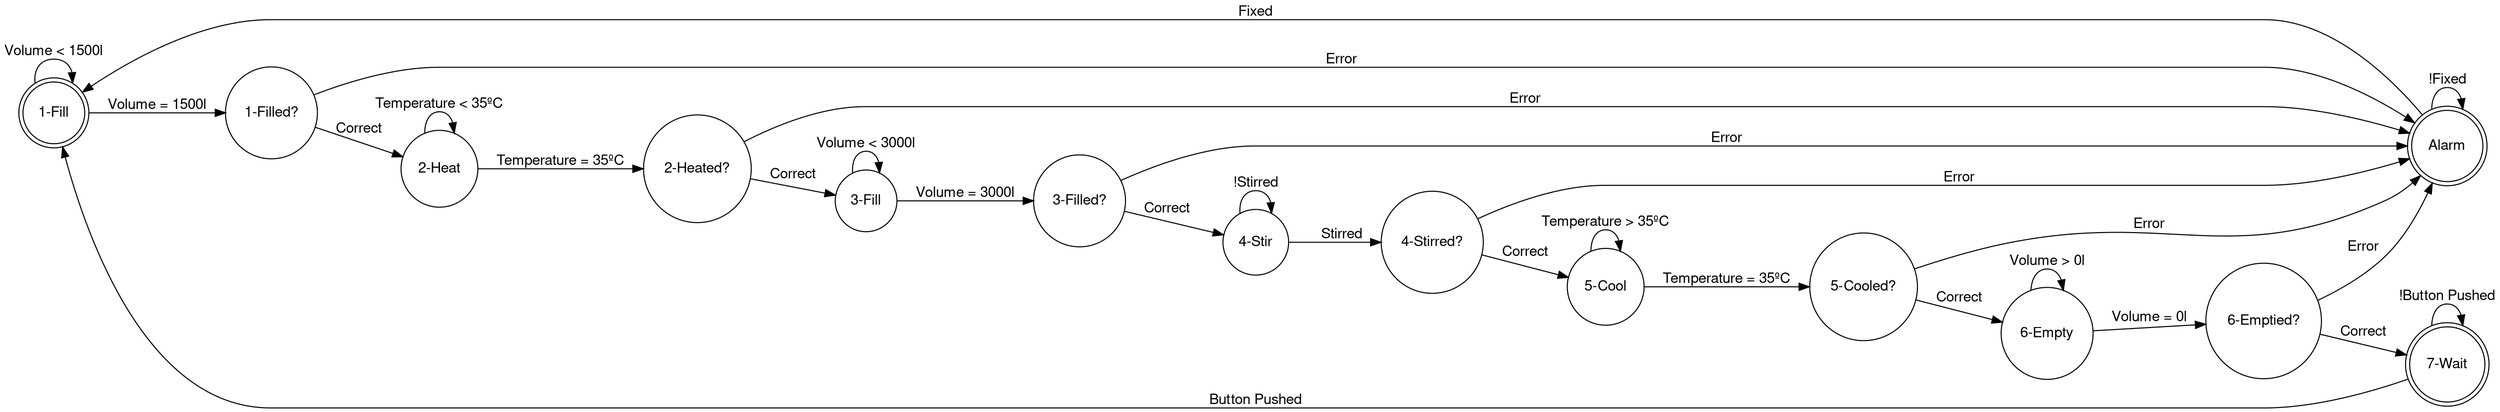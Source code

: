 /*
  * Rafael Ramírez Salas
  * Ingeniería de Computadores, Universidad de Málaga
  * Trabajo de Fin de Grado 2024: Fail Tolerant DualNano
*/

digraph finite_state_machine {
	fontname = "Helvetica, Arial, sans-serif"
	node [fontname = "Helvetica, Arial, sans-serif"]
	edge [fontname = "Helvetica, Arial, sans-serif"]
	rankdir = LR;
	node [shape = doublecircle]; 0 12 13;
	node [shape = circle];

	0  [label = "1-Fill"]
	1  [label = "1-Filled?"]
	2  [label = "2-Heat"]
	3  [label = "2-Heated?"]
	4  [label = "3-Fill"]
	5  [label = "3-Filled?"]
	6  [label = "4-Stir"]
	7  [label = "4-Stirred?"]
	8  [label = "5-Cool"]
	9  [label = "5-Cooled?"]
	10 [label = "6-Empty"]
	11 [label = "6-Emptied?"]
	12 [label = "7-Wait"]
	13 [label = "Alarm"]

	0 -> 0   [label = "Volume < 1500l"];
	0 -> 1   [label = "Volume = 1500l"];
	1 -> 2   [label = "Correct"];
	2 -> 2   [label = "Temperature < 35ºC"];
	2 -> 3   [label = "Temperature = 35ºC"];
	3 -> 4   [label = "Correct"];
	4 -> 4   [label = "Volume < 3000l"];
	4 -> 5   [label = "Volume = 3000l"];
	5 -> 6   [label = "Correct"];
	6 -> 6   [label = "!Stirred"];
	6 -> 7   [label = "Stirred"];
	7 -> 8   [label = "Correct"];
	8 -> 8   [label = "Temperature > 35ºC"];
	8 -> 9   [label = "Temperature = 35ºC"];
	9 -> 10  [label = "Correct"];
	10 -> 10 [label = "Volume > 0l"];
	10 -> 11 [label = "Volume = 0l"];
	11 -> 12 [label = "Correct"];
	12 -> 12 [label = "!Button Pushed"];
	12 -> 0  [label = "Button Pushed"];

	13 -> 13 [label = "!Fixed"];
	13 -> 0  [label = "Fixed"];

	1 -> 13  [label = "Error"];
	3 -> 13  [label = "Error"];
	5 -> 13  [label = "Error"];
	7 -> 13  [label = "Error"];
	9 -> 13  [label = "Error"];
	11 -> 13 [label = "Error"];
	
}